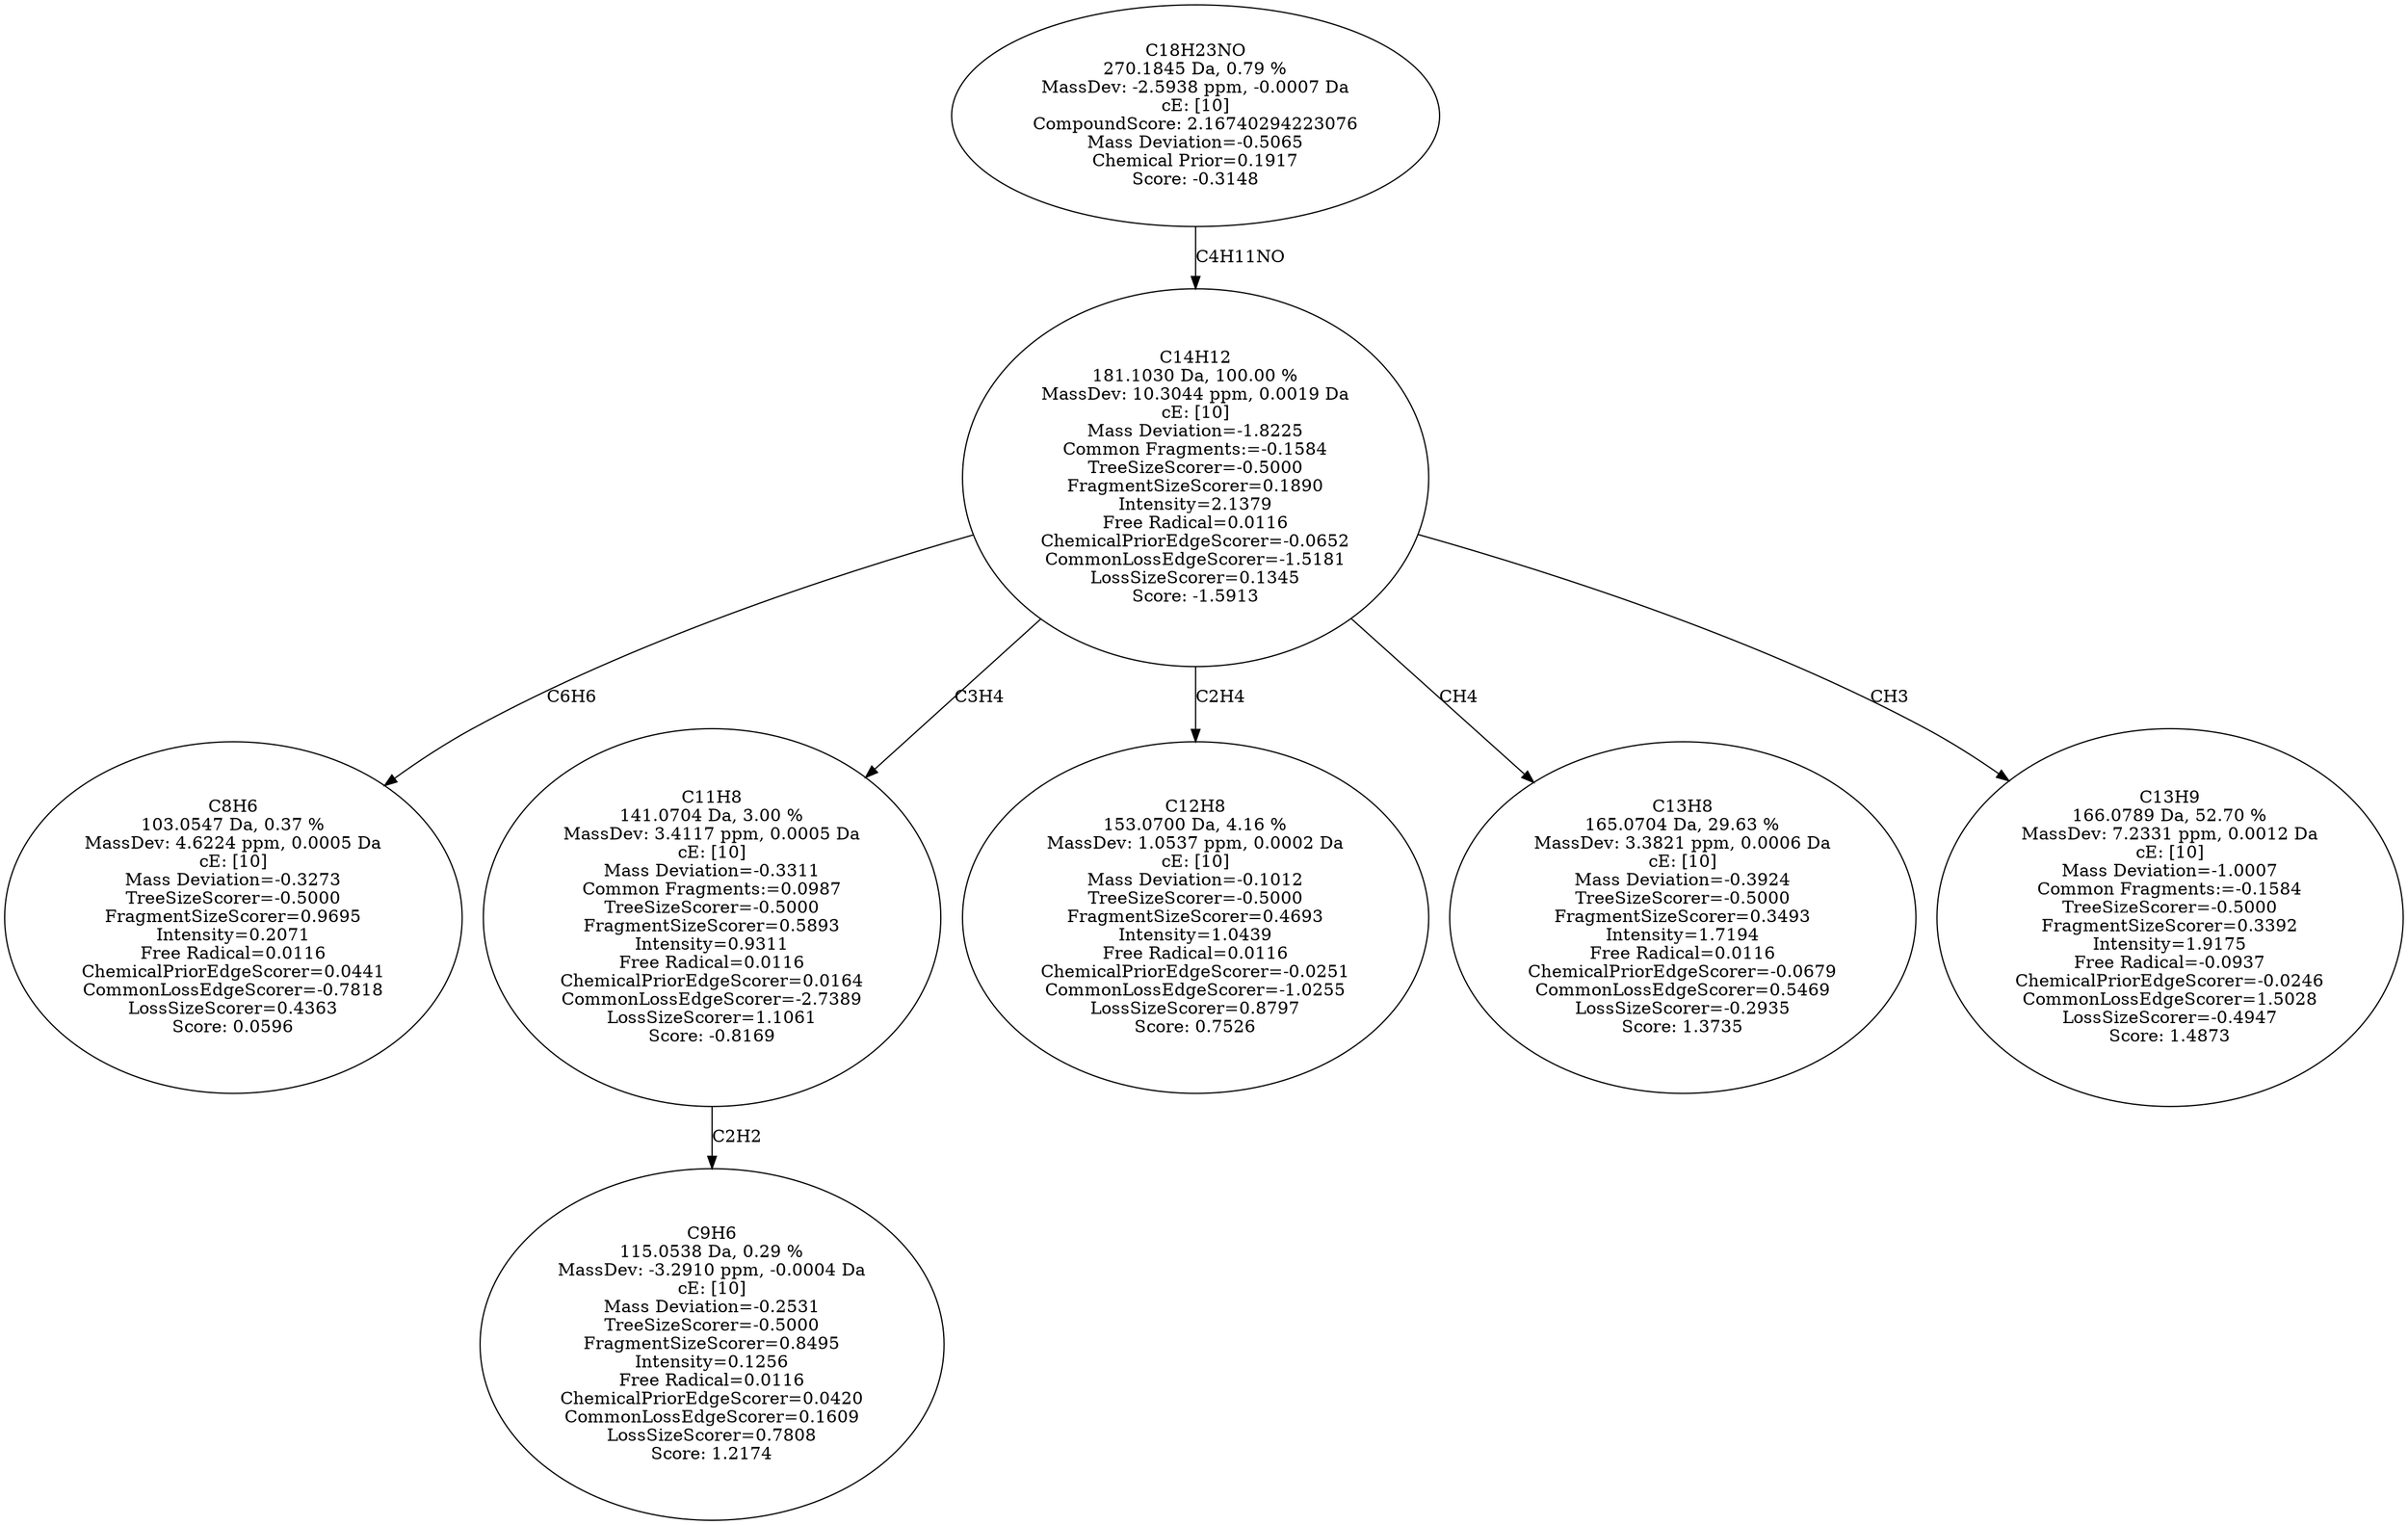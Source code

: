 strict digraph {
v1 [label="C8H6\n103.0547 Da, 0.37 %\nMassDev: 4.6224 ppm, 0.0005 Da\ncE: [10]\nMass Deviation=-0.3273\nTreeSizeScorer=-0.5000\nFragmentSizeScorer=0.9695\nIntensity=0.2071\nFree Radical=0.0116\nChemicalPriorEdgeScorer=0.0441\nCommonLossEdgeScorer=-0.7818\nLossSizeScorer=0.4363\nScore: 0.0596"];
v2 [label="C9H6\n115.0538 Da, 0.29 %\nMassDev: -3.2910 ppm, -0.0004 Da\ncE: [10]\nMass Deviation=-0.2531\nTreeSizeScorer=-0.5000\nFragmentSizeScorer=0.8495\nIntensity=0.1256\nFree Radical=0.0116\nChemicalPriorEdgeScorer=0.0420\nCommonLossEdgeScorer=0.1609\nLossSizeScorer=0.7808\nScore: 1.2174"];
v3 [label="C11H8\n141.0704 Da, 3.00 %\nMassDev: 3.4117 ppm, 0.0005 Da\ncE: [10]\nMass Deviation=-0.3311\nCommon Fragments:=0.0987\nTreeSizeScorer=-0.5000\nFragmentSizeScorer=0.5893\nIntensity=0.9311\nFree Radical=0.0116\nChemicalPriorEdgeScorer=0.0164\nCommonLossEdgeScorer=-2.7389\nLossSizeScorer=1.1061\nScore: -0.8169"];
v4 [label="C12H8\n153.0700 Da, 4.16 %\nMassDev: 1.0537 ppm, 0.0002 Da\ncE: [10]\nMass Deviation=-0.1012\nTreeSizeScorer=-0.5000\nFragmentSizeScorer=0.4693\nIntensity=1.0439\nFree Radical=0.0116\nChemicalPriorEdgeScorer=-0.0251\nCommonLossEdgeScorer=-1.0255\nLossSizeScorer=0.8797\nScore: 0.7526"];
v5 [label="C13H8\n165.0704 Da, 29.63 %\nMassDev: 3.3821 ppm, 0.0006 Da\ncE: [10]\nMass Deviation=-0.3924\nTreeSizeScorer=-0.5000\nFragmentSizeScorer=0.3493\nIntensity=1.7194\nFree Radical=0.0116\nChemicalPriorEdgeScorer=-0.0679\nCommonLossEdgeScorer=0.5469\nLossSizeScorer=-0.2935\nScore: 1.3735"];
v6 [label="C13H9\n166.0789 Da, 52.70 %\nMassDev: 7.2331 ppm, 0.0012 Da\ncE: [10]\nMass Deviation=-1.0007\nCommon Fragments:=-0.1584\nTreeSizeScorer=-0.5000\nFragmentSizeScorer=0.3392\nIntensity=1.9175\nFree Radical=-0.0937\nChemicalPriorEdgeScorer=-0.0246\nCommonLossEdgeScorer=1.5028\nLossSizeScorer=-0.4947\nScore: 1.4873"];
v7 [label="C14H12\n181.1030 Da, 100.00 %\nMassDev: 10.3044 ppm, 0.0019 Da\ncE: [10]\nMass Deviation=-1.8225\nCommon Fragments:=-0.1584\nTreeSizeScorer=-0.5000\nFragmentSizeScorer=0.1890\nIntensity=2.1379\nFree Radical=0.0116\nChemicalPriorEdgeScorer=-0.0652\nCommonLossEdgeScorer=-1.5181\nLossSizeScorer=0.1345\nScore: -1.5913"];
v8 [label="C18H23NO\n270.1845 Da, 0.79 %\nMassDev: -2.5938 ppm, -0.0007 Da\ncE: [10]\nCompoundScore: 2.16740294223076\nMass Deviation=-0.5065\nChemical Prior=0.1917\nScore: -0.3148"];
v7 -> v1 [label="C6H6"];
v3 -> v2 [label="C2H2"];
v7 -> v3 [label="C3H4"];
v7 -> v4 [label="C2H4"];
v7 -> v5 [label="CH4"];
v7 -> v6 [label="CH3"];
v8 -> v7 [label="C4H11NO"];
}